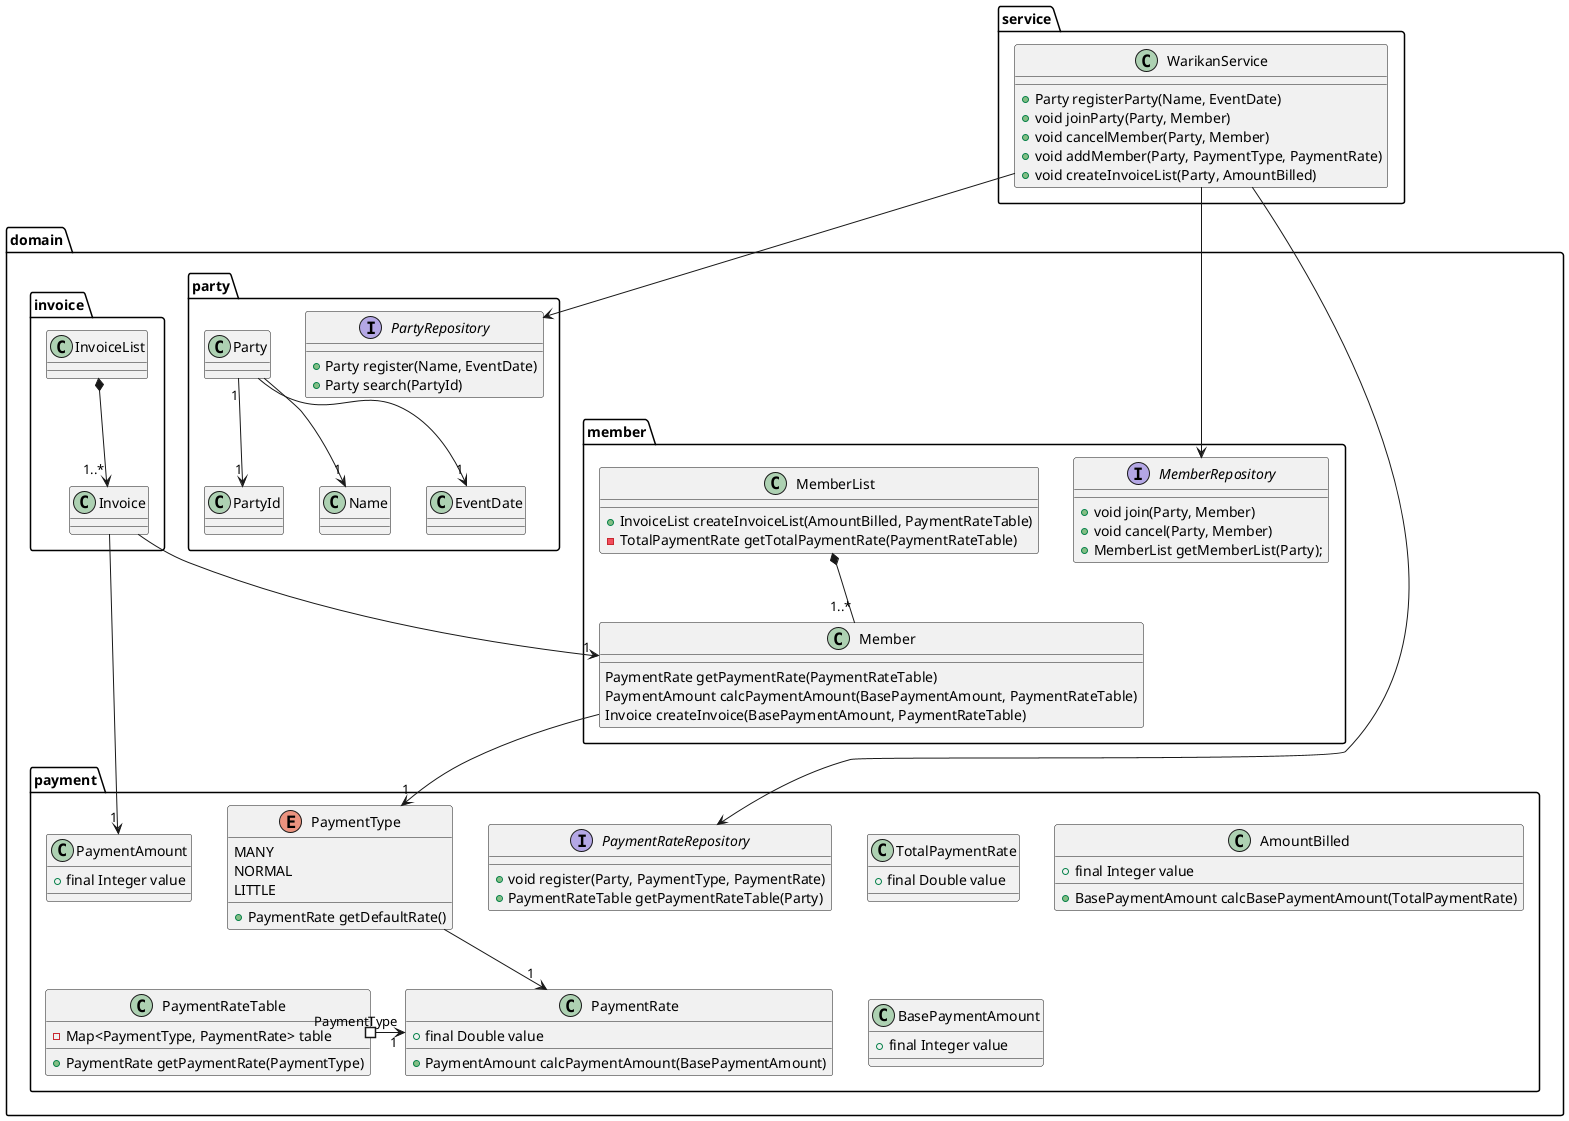 @startuml 割り勘アプリ

package service {

    class WarikanService {
        ' 幹事が、システム上に、開催した 飲み会 の 名前, 開催日時 などを設定する
        + Party registerParty(Name, EventDate)
        ' 幹事が、システム上の、開催した 飲み会 の 参加者 を追加する
        + void joinParty(Party, Member)
        ' 幹事が、システム上の、開催した 飲み会 の 参加者 を削除する
        + void cancelMember(Party, Member)
        ' 幹事が、システム上の、開催した 飲み会 の 支払区分 (多め,普通,少なめ)ごとに 支払割合 を設定する
        + void addMember(Party, PaymentType, PaymentRate)
        ' 幹事が、システム上の、開催した 飲み会 の 請求金額 を設定する
        ' 幹事が、システムを利用して 飲み会 の 参加者ごとの支払金額 を計算する
        + void createInvoiceList(Party, AmountBilled)
    }
}

package domain {
    package party {

        interface PartyRepository {
            + Party register(Name, EventDate)
            + Party search(PartyId)
        }

        WarikanService --> PartyRepository

        class Party

        class PartyId
        class Name
        class EventDate

        Party "1" --> "1" PartyId
        Party --> "1" Name
        Party --> "1" EventDate
    }

    package member {

        interface MemberRepository {
            + void join(Party, Member)
            + void cancel(Party, Member)
            + MemberList getMemberList(Party);
        }

        WarikanService --> MemberRepository

        class MemberList {
            + InvoiceList createInvoiceList(AmountBilled, PaymentRateTable)
            - TotalPaymentRate getTotalPaymentRate(PaymentRateTable)
        }

        class Member {
            PaymentRate getPaymentRate(PaymentRateTable)
            PaymentAmount calcPaymentAmount(BasePaymentAmount, PaymentRateTable)
            Invoice createInvoice(BasePaymentAmount, PaymentRateTable)
        }

        MemberList *-- "1..*" Member
    }

    package payment {

        interface PaymentRateRepository {
            + void register(Party, PaymentType, PaymentRate)
            + PaymentRateTable getPaymentRateTable(Party)
        }

        WarikanService --> PaymentRateRepository

        enum PaymentType {
            MANY
            NORMAL
            LITTLE

            + PaymentRate getDefaultRate()
        }

        '連想配列として参照してるときの書き方忘れた。。。
        class PaymentRateTable {
            - Map<PaymentType, PaymentRate> table

            + PaymentRate getPaymentRate(PaymentType)
        }

        class PaymentRate {
            + final Double value

            + PaymentAmount calcPaymentAmount(BasePaymentAmount)
        }

        class TotalPaymentRate {
            + final Double value
        }

        Member      --> "1" PaymentType
        PaymentType --> "1" PaymentRate
        PaymentRateTable "PaymentType" #-> "1" PaymentRate

        class AmountBilled {
            + final Integer value

            + BasePaymentAmount calcBasePaymentAmount(TotalPaymentRate)
        }

        class BasePaymentAmount {
            + final Integer value
        }

        class PaymentAmount {
            + final Integer value
        }
    }

    package invoice {

        class InvoiceList
        class Invoice

        InvoiceList *--> "1..*" Invoice

        Invoice --> "1" Member
        Invoice --> "1" PaymentAmount
    }
}
@endum